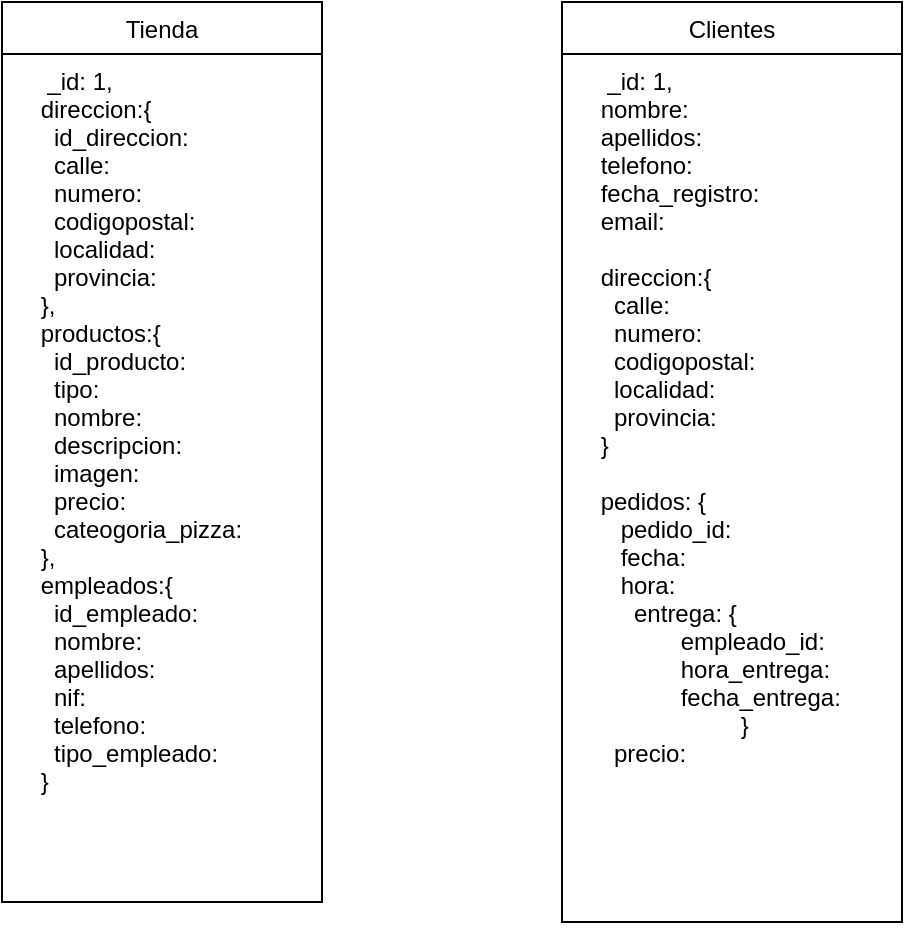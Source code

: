 <mxfile version="16.5.6" type="device"><diagram id="b_akYo6qQNLvq6-fPzLH" name="Page-1"><mxGraphModel dx="1038" dy="539" grid="1" gridSize="10" guides="1" tooltips="1" connect="1" arrows="1" fold="1" page="1" pageScale="1" pageWidth="827" pageHeight="1169" math="0" shadow="0"><root><mxCell id="0"/><mxCell id="1" parent="0"/><mxCell id="OwshqBR7dZfpXmmlrw3l-2" value="Tienda" style="swimlane;fontStyle=0;childLayout=stackLayout;horizontal=1;startSize=26;fillColor=none;horizontalStack=0;resizeParent=1;resizeParentMax=0;resizeLast=0;collapsible=1;marginBottom=0;" vertex="1" parent="1"><mxGeometry x="60" y="100" width="160" height="450" as="geometry"/></mxCell><mxCell id="OwshqBR7dZfpXmmlrw3l-3" value="     _id: 1,&#10;    direccion:{&#10;      id_direccion:&#10;      calle: &#10;      numero:&#10;      codigopostal:&#10;      localidad: &#10;      provincia: &#10;    },&#10;    productos:{&#10;      id_producto: &#10;      tipo: &#10;      nombre: &#10;      descripcion: &#10;      imagen: &#10;      precio: &#10;      cateogoria_pizza:&#10;    },&#10;    empleados:{&#10;      id_empleado: &#10;      nombre: &#10;      apellidos: &#10;      nif: &#10;      telefono: &#10;      tipo_empleado:&#10;    }" style="text;strokeColor=none;fillColor=none;align=left;verticalAlign=top;spacingLeft=4;spacingRight=4;overflow=hidden;rotatable=0;points=[[0,0.5],[1,0.5]];portConstraint=eastwest;" vertex="1" parent="OwshqBR7dZfpXmmlrw3l-2"><mxGeometry y="26" width="160" height="424" as="geometry"/></mxCell><mxCell id="OwshqBR7dZfpXmmlrw3l-7" value="Clientes" style="swimlane;fontStyle=0;childLayout=stackLayout;horizontal=1;startSize=26;fillColor=none;horizontalStack=0;resizeParent=1;resizeParentMax=0;resizeLast=0;collapsible=1;marginBottom=0;" vertex="1" parent="1"><mxGeometry x="340" y="100" width="170" height="460" as="geometry"/></mxCell><mxCell id="OwshqBR7dZfpXmmlrw3l-8" value="     _id: 1,&#10;    nombre:&#10;    apellidos:&#10;    telefono:&#10;    fecha_registro: &#10;    email: &#10;&#10;    direccion:{&#10;      calle: &#10;      numero: &#10;      codigopostal: &#10;      localidad: &#10;      provincia: &#10;    }&#10;&#10;    pedidos: {&#10;       pedido_id: &#10;       fecha: &#10;       hora: &#10;         entrega: {&#10;                empleado_id: &#10;                hora_entrega: &#10;                fecha_entrega: &#10;                         }&#10;      precio: " style="text;strokeColor=none;fillColor=none;align=left;verticalAlign=top;spacingLeft=4;spacingRight=4;overflow=hidden;rotatable=0;points=[[0,0.5],[1,0.5]];portConstraint=eastwest;" vertex="1" parent="OwshqBR7dZfpXmmlrw3l-7"><mxGeometry y="26" width="170" height="434" as="geometry"/></mxCell></root></mxGraphModel></diagram></mxfile>